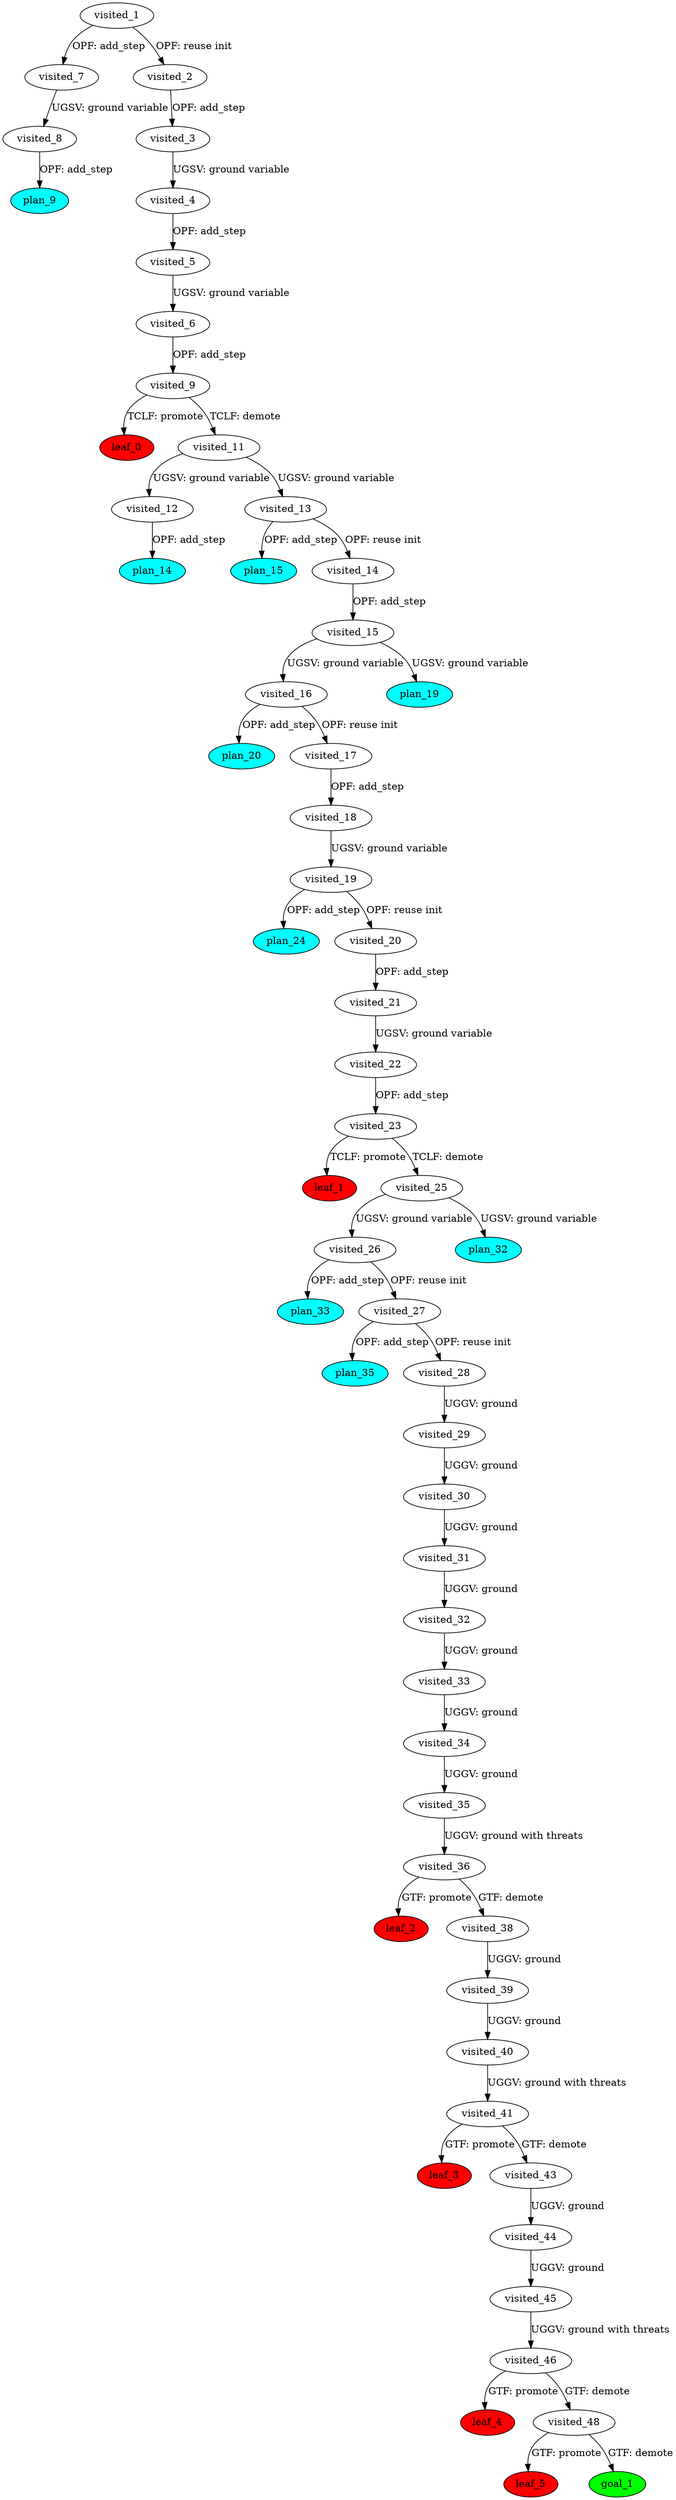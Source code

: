 digraph {
	"d4063329-8bc9-2f2f-1b44-b1bdd72a51df" [label=plan_0 fillcolor=cyan style=filled]
	"d4063329-8bc9-2f2f-1b44-b1bdd72a51df" [label=visited_1 fillcolor=white style=filled]
	"7708dc48-eb5d-a5d1-35cc-4b7fec490001" [label=plan_1 fillcolor=cyan style=filled]
	"d4063329-8bc9-2f2f-1b44-b1bdd72a51df" -> "7708dc48-eb5d-a5d1-35cc-4b7fec490001" [label="OPF: add_step"]
	"7b0f161d-a69a-8cf4-986b-d902c27232bd" [label=plan_2 fillcolor=cyan style=filled]
	"d4063329-8bc9-2f2f-1b44-b1bdd72a51df" -> "7b0f161d-a69a-8cf4-986b-d902c27232bd" [label="OPF: reuse init"]
	"7b0f161d-a69a-8cf4-986b-d902c27232bd" [label=visited_2 fillcolor=white style=filled]
	"4063e418-7057-cf3c-ee5e-a3965b06a536" [label=plan_3 fillcolor=cyan style=filled]
	"7b0f161d-a69a-8cf4-986b-d902c27232bd" -> "4063e418-7057-cf3c-ee5e-a3965b06a536" [label="OPF: add_step"]
	"4063e418-7057-cf3c-ee5e-a3965b06a536" [label=visited_3 fillcolor=white style=filled]
	"41de0ec0-6289-758b-a5a9-307784fbe2f7" [label=plan_4 fillcolor=cyan style=filled]
	"4063e418-7057-cf3c-ee5e-a3965b06a536" -> "41de0ec0-6289-758b-a5a9-307784fbe2f7" [label="UGSV: ground variable"]
	"41de0ec0-6289-758b-a5a9-307784fbe2f7" [label=visited_4 fillcolor=white style=filled]
	"b896be87-5847-d4dc-b78d-08f8309a0cc9" [label=plan_5 fillcolor=cyan style=filled]
	"41de0ec0-6289-758b-a5a9-307784fbe2f7" -> "b896be87-5847-d4dc-b78d-08f8309a0cc9" [label="OPF: add_step"]
	"b896be87-5847-d4dc-b78d-08f8309a0cc9" [label=visited_5 fillcolor=white style=filled]
	"85288173-4ef0-507f-44cc-42aa247c9d40" [label=plan_6 fillcolor=cyan style=filled]
	"b896be87-5847-d4dc-b78d-08f8309a0cc9" -> "85288173-4ef0-507f-44cc-42aa247c9d40" [label="UGSV: ground variable"]
	"85288173-4ef0-507f-44cc-42aa247c9d40" [label=visited_6 fillcolor=white style=filled]
	"5d04ed2a-73c0-d220-bcb3-82b1198fd0e4" [label=plan_7 fillcolor=cyan style=filled]
	"85288173-4ef0-507f-44cc-42aa247c9d40" -> "5d04ed2a-73c0-d220-bcb3-82b1198fd0e4" [label="OPF: add_step"]
	"7708dc48-eb5d-a5d1-35cc-4b7fec490001" [label=visited_7 fillcolor=white style=filled]
	"8ba2b870-33c6-906c-25a9-5ef281c6d68f" [label=plan_8 fillcolor=cyan style=filled]
	"7708dc48-eb5d-a5d1-35cc-4b7fec490001" -> "8ba2b870-33c6-906c-25a9-5ef281c6d68f" [label="UGSV: ground variable"]
	"8ba2b870-33c6-906c-25a9-5ef281c6d68f" [label=visited_8 fillcolor=white style=filled]
	"6e893264-40ae-c033-8d99-c9a4575dbdfe" [label=plan_9 fillcolor=cyan style=filled]
	"8ba2b870-33c6-906c-25a9-5ef281c6d68f" -> "6e893264-40ae-c033-8d99-c9a4575dbdfe" [label="OPF: add_step"]
	"5d04ed2a-73c0-d220-bcb3-82b1198fd0e4" [label=visited_9 fillcolor=white style=filled]
	"88363862-dc95-6c85-f40b-85f81dfdfeff" [label=plan_10 fillcolor=cyan style=filled]
	"5d04ed2a-73c0-d220-bcb3-82b1198fd0e4" -> "88363862-dc95-6c85-f40b-85f81dfdfeff" [label="TCLF: promote"]
	"f92a4b01-fdc3-b80c-598d-e9d6104ec94f" [label=plan_11 fillcolor=cyan style=filled]
	"5d04ed2a-73c0-d220-bcb3-82b1198fd0e4" -> "f92a4b01-fdc3-b80c-598d-e9d6104ec94f" [label="TCLF: demote"]
	"88363862-dc95-6c85-f40b-85f81dfdfeff" [label=visited_10 fillcolor=white style=filled]
	"88363862-dc95-6c85-f40b-85f81dfdfeff" [label=leaf_0 fillcolor=red style=filled]
	"f92a4b01-fdc3-b80c-598d-e9d6104ec94f" [label=visited_11 fillcolor=white style=filled]
	"e099bd23-004d-ac0b-ff5f-6f6681b70630" [label=plan_12 fillcolor=cyan style=filled]
	"f92a4b01-fdc3-b80c-598d-e9d6104ec94f" -> "e099bd23-004d-ac0b-ff5f-6f6681b70630" [label="UGSV: ground variable"]
	"96c77e35-410c-53c6-c4f2-9f9680719434" [label=plan_13 fillcolor=cyan style=filled]
	"f92a4b01-fdc3-b80c-598d-e9d6104ec94f" -> "96c77e35-410c-53c6-c4f2-9f9680719434" [label="UGSV: ground variable"]
	"e099bd23-004d-ac0b-ff5f-6f6681b70630" [label=visited_12 fillcolor=white style=filled]
	"a21d33e2-ce0b-64dd-ad41-a3f2af81f443" [label=plan_14 fillcolor=cyan style=filled]
	"e099bd23-004d-ac0b-ff5f-6f6681b70630" -> "a21d33e2-ce0b-64dd-ad41-a3f2af81f443" [label="OPF: add_step"]
	"96c77e35-410c-53c6-c4f2-9f9680719434" [label=visited_13 fillcolor=white style=filled]
	"f5a80345-aa29-7702-5c01-b9bd7e50786b" [label=plan_15 fillcolor=cyan style=filled]
	"96c77e35-410c-53c6-c4f2-9f9680719434" -> "f5a80345-aa29-7702-5c01-b9bd7e50786b" [label="OPF: add_step"]
	"f614fd80-d700-dcd8-9a71-7d0b16ba4c42" [label=plan_16 fillcolor=cyan style=filled]
	"96c77e35-410c-53c6-c4f2-9f9680719434" -> "f614fd80-d700-dcd8-9a71-7d0b16ba4c42" [label="OPF: reuse init"]
	"f614fd80-d700-dcd8-9a71-7d0b16ba4c42" [label=visited_14 fillcolor=white style=filled]
	"1ded61be-c9b3-3403-a086-e0984403718d" [label=plan_17 fillcolor=cyan style=filled]
	"f614fd80-d700-dcd8-9a71-7d0b16ba4c42" -> "1ded61be-c9b3-3403-a086-e0984403718d" [label="OPF: add_step"]
	"1ded61be-c9b3-3403-a086-e0984403718d" [label=visited_15 fillcolor=white style=filled]
	"746750f0-16c2-2543-e12c-059e29350639" [label=plan_18 fillcolor=cyan style=filled]
	"1ded61be-c9b3-3403-a086-e0984403718d" -> "746750f0-16c2-2543-e12c-059e29350639" [label="UGSV: ground variable"]
	"9e87204c-491c-aba9-c7e4-85eb404c3b05" [label=plan_19 fillcolor=cyan style=filled]
	"1ded61be-c9b3-3403-a086-e0984403718d" -> "9e87204c-491c-aba9-c7e4-85eb404c3b05" [label="UGSV: ground variable"]
	"746750f0-16c2-2543-e12c-059e29350639" [label=visited_16 fillcolor=white style=filled]
	"a4bebbbb-9c77-d0df-5ba9-36d543cd1818" [label=plan_20 fillcolor=cyan style=filled]
	"746750f0-16c2-2543-e12c-059e29350639" -> "a4bebbbb-9c77-d0df-5ba9-36d543cd1818" [label="OPF: add_step"]
	"4dfb53ff-c875-08da-9488-b87803b9fa7b" [label=plan_21 fillcolor=cyan style=filled]
	"746750f0-16c2-2543-e12c-059e29350639" -> "4dfb53ff-c875-08da-9488-b87803b9fa7b" [label="OPF: reuse init"]
	"4dfb53ff-c875-08da-9488-b87803b9fa7b" [label=visited_17 fillcolor=white style=filled]
	"7dc91d50-bf8b-206d-6185-c7ca438a2160" [label=plan_22 fillcolor=cyan style=filled]
	"4dfb53ff-c875-08da-9488-b87803b9fa7b" -> "7dc91d50-bf8b-206d-6185-c7ca438a2160" [label="OPF: add_step"]
	"7dc91d50-bf8b-206d-6185-c7ca438a2160" [label=visited_18 fillcolor=white style=filled]
	"fc269317-1c20-7fcf-b18e-e1dfc3ca7ab1" [label=plan_23 fillcolor=cyan style=filled]
	"7dc91d50-bf8b-206d-6185-c7ca438a2160" -> "fc269317-1c20-7fcf-b18e-e1dfc3ca7ab1" [label="UGSV: ground variable"]
	"fc269317-1c20-7fcf-b18e-e1dfc3ca7ab1" [label=visited_19 fillcolor=white style=filled]
	"923a8499-ba6a-00f2-eb2c-23c461614300" [label=plan_24 fillcolor=cyan style=filled]
	"fc269317-1c20-7fcf-b18e-e1dfc3ca7ab1" -> "923a8499-ba6a-00f2-eb2c-23c461614300" [label="OPF: add_step"]
	"bdbd9a66-40cf-c6e2-747a-5c9f42f78c75" [label=plan_25 fillcolor=cyan style=filled]
	"fc269317-1c20-7fcf-b18e-e1dfc3ca7ab1" -> "bdbd9a66-40cf-c6e2-747a-5c9f42f78c75" [label="OPF: reuse init"]
	"bdbd9a66-40cf-c6e2-747a-5c9f42f78c75" [label=visited_20 fillcolor=white style=filled]
	"df31e13c-d32f-b41d-231a-e388466e8bc5" [label=plan_26 fillcolor=cyan style=filled]
	"bdbd9a66-40cf-c6e2-747a-5c9f42f78c75" -> "df31e13c-d32f-b41d-231a-e388466e8bc5" [label="OPF: add_step"]
	"df31e13c-d32f-b41d-231a-e388466e8bc5" [label=visited_21 fillcolor=white style=filled]
	"9a72a255-a614-8099-d9f5-7ccf78f75278" [label=plan_27 fillcolor=cyan style=filled]
	"df31e13c-d32f-b41d-231a-e388466e8bc5" -> "9a72a255-a614-8099-d9f5-7ccf78f75278" [label="UGSV: ground variable"]
	"9a72a255-a614-8099-d9f5-7ccf78f75278" [label=visited_22 fillcolor=white style=filled]
	"280cc614-c6fb-13f1-a8bc-2433b4e2dee6" [label=plan_28 fillcolor=cyan style=filled]
	"9a72a255-a614-8099-d9f5-7ccf78f75278" -> "280cc614-c6fb-13f1-a8bc-2433b4e2dee6" [label="OPF: add_step"]
	"280cc614-c6fb-13f1-a8bc-2433b4e2dee6" [label=visited_23 fillcolor=white style=filled]
	"cd58133e-a548-dc67-1969-5e4ee413728a" [label=plan_29 fillcolor=cyan style=filled]
	"280cc614-c6fb-13f1-a8bc-2433b4e2dee6" -> "cd58133e-a548-dc67-1969-5e4ee413728a" [label="TCLF: promote"]
	"b61072f8-def6-455a-ffa4-777d0b30ed86" [label=plan_30 fillcolor=cyan style=filled]
	"280cc614-c6fb-13f1-a8bc-2433b4e2dee6" -> "b61072f8-def6-455a-ffa4-777d0b30ed86" [label="TCLF: demote"]
	"cd58133e-a548-dc67-1969-5e4ee413728a" [label=visited_24 fillcolor=white style=filled]
	"cd58133e-a548-dc67-1969-5e4ee413728a" [label=leaf_1 fillcolor=red style=filled]
	"b61072f8-def6-455a-ffa4-777d0b30ed86" [label=visited_25 fillcolor=white style=filled]
	"49c651ad-8321-88f2-f760-3ca1c238641b" [label=plan_31 fillcolor=cyan style=filled]
	"b61072f8-def6-455a-ffa4-777d0b30ed86" -> "49c651ad-8321-88f2-f760-3ca1c238641b" [label="UGSV: ground variable"]
	"1e862166-f246-5944-6d29-5f89cb445895" [label=plan_32 fillcolor=cyan style=filled]
	"b61072f8-def6-455a-ffa4-777d0b30ed86" -> "1e862166-f246-5944-6d29-5f89cb445895" [label="UGSV: ground variable"]
	"49c651ad-8321-88f2-f760-3ca1c238641b" [label=visited_26 fillcolor=white style=filled]
	"ecb61f39-927e-1b98-5933-b89e7190d006" [label=plan_33 fillcolor=cyan style=filled]
	"49c651ad-8321-88f2-f760-3ca1c238641b" -> "ecb61f39-927e-1b98-5933-b89e7190d006" [label="OPF: add_step"]
	"e87ddd3e-aa52-a935-0658-6651cf80d962" [label=plan_34 fillcolor=cyan style=filled]
	"49c651ad-8321-88f2-f760-3ca1c238641b" -> "e87ddd3e-aa52-a935-0658-6651cf80d962" [label="OPF: reuse init"]
	"e87ddd3e-aa52-a935-0658-6651cf80d962" [label=visited_27 fillcolor=white style=filled]
	"15dd7bf9-b469-c6f4-80d6-2510e8d2a7f5" [label=plan_35 fillcolor=cyan style=filled]
	"e87ddd3e-aa52-a935-0658-6651cf80d962" -> "15dd7bf9-b469-c6f4-80d6-2510e8d2a7f5" [label="OPF: add_step"]
	"a9b4726d-8719-b151-b8b3-83e631e646e4" [label=plan_36 fillcolor=cyan style=filled]
	"e87ddd3e-aa52-a935-0658-6651cf80d962" -> "a9b4726d-8719-b151-b8b3-83e631e646e4" [label="OPF: reuse init"]
	"a9b4726d-8719-b151-b8b3-83e631e646e4" [label=visited_28 fillcolor=white style=filled]
	"34261533-0bad-7c12-55d2-753864a4f4eb" [label=plan_37 fillcolor=cyan style=filled]
	"a9b4726d-8719-b151-b8b3-83e631e646e4" -> "34261533-0bad-7c12-55d2-753864a4f4eb" [label="UGGV: ground"]
	"34261533-0bad-7c12-55d2-753864a4f4eb" [label=visited_29 fillcolor=white style=filled]
	"a2b958f0-6347-8f83-0931-e27edd182004" [label=plan_38 fillcolor=cyan style=filled]
	"34261533-0bad-7c12-55d2-753864a4f4eb" -> "a2b958f0-6347-8f83-0931-e27edd182004" [label="UGGV: ground"]
	"a2b958f0-6347-8f83-0931-e27edd182004" [label=visited_30 fillcolor=white style=filled]
	"678cea55-6104-f21f-ea1a-7b7dc584bb5d" [label=plan_39 fillcolor=cyan style=filled]
	"a2b958f0-6347-8f83-0931-e27edd182004" -> "678cea55-6104-f21f-ea1a-7b7dc584bb5d" [label="UGGV: ground"]
	"678cea55-6104-f21f-ea1a-7b7dc584bb5d" [label=visited_31 fillcolor=white style=filled]
	"57746523-a733-c3da-5616-58b0a6befffb" [label=plan_40 fillcolor=cyan style=filled]
	"678cea55-6104-f21f-ea1a-7b7dc584bb5d" -> "57746523-a733-c3da-5616-58b0a6befffb" [label="UGGV: ground"]
	"57746523-a733-c3da-5616-58b0a6befffb" [label=visited_32 fillcolor=white style=filled]
	"19014232-56f1-ba69-7f0f-a8edccb17ae9" [label=plan_41 fillcolor=cyan style=filled]
	"57746523-a733-c3da-5616-58b0a6befffb" -> "19014232-56f1-ba69-7f0f-a8edccb17ae9" [label="UGGV: ground"]
	"19014232-56f1-ba69-7f0f-a8edccb17ae9" [label=visited_33 fillcolor=white style=filled]
	"b4af9db7-4246-c122-ee4e-2fce8de1421a" [label=plan_42 fillcolor=cyan style=filled]
	"19014232-56f1-ba69-7f0f-a8edccb17ae9" -> "b4af9db7-4246-c122-ee4e-2fce8de1421a" [label="UGGV: ground"]
	"b4af9db7-4246-c122-ee4e-2fce8de1421a" [label=visited_34 fillcolor=white style=filled]
	"86961afe-337e-434c-21ec-cbbacf14baf6" [label=plan_43 fillcolor=cyan style=filled]
	"b4af9db7-4246-c122-ee4e-2fce8de1421a" -> "86961afe-337e-434c-21ec-cbbacf14baf6" [label="UGGV: ground"]
	"86961afe-337e-434c-21ec-cbbacf14baf6" [label=visited_35 fillcolor=white style=filled]
	"03923f28-05e1-1504-9dde-7f214e88d4b8" [label=plan_44 fillcolor=cyan style=filled]
	"86961afe-337e-434c-21ec-cbbacf14baf6" -> "03923f28-05e1-1504-9dde-7f214e88d4b8" [label="UGGV: ground with threats"]
	"03923f28-05e1-1504-9dde-7f214e88d4b8" [label=visited_36 fillcolor=white style=filled]
	"69cf3f07-e45e-3d8a-678a-34676711af73" [label=plan_45 fillcolor=cyan style=filled]
	"03923f28-05e1-1504-9dde-7f214e88d4b8" -> "69cf3f07-e45e-3d8a-678a-34676711af73" [label="GTF: promote"]
	"b61bd26a-c0f8-1ab4-f7a6-88253df6cb44" [label=plan_46 fillcolor=cyan style=filled]
	"03923f28-05e1-1504-9dde-7f214e88d4b8" -> "b61bd26a-c0f8-1ab4-f7a6-88253df6cb44" [label="GTF: demote"]
	"69cf3f07-e45e-3d8a-678a-34676711af73" [label=visited_37 fillcolor=white style=filled]
	"69cf3f07-e45e-3d8a-678a-34676711af73" [label=leaf_2 fillcolor=red style=filled]
	"b61bd26a-c0f8-1ab4-f7a6-88253df6cb44" [label=visited_38 fillcolor=white style=filled]
	"8b0f5e73-5df4-b120-2154-085b235329c5" [label=plan_47 fillcolor=cyan style=filled]
	"b61bd26a-c0f8-1ab4-f7a6-88253df6cb44" -> "8b0f5e73-5df4-b120-2154-085b235329c5" [label="UGGV: ground"]
	"8b0f5e73-5df4-b120-2154-085b235329c5" [label=visited_39 fillcolor=white style=filled]
	"0137917d-6fa2-1756-dd1a-62181c0f04de" [label=plan_48 fillcolor=cyan style=filled]
	"8b0f5e73-5df4-b120-2154-085b235329c5" -> "0137917d-6fa2-1756-dd1a-62181c0f04de" [label="UGGV: ground"]
	"0137917d-6fa2-1756-dd1a-62181c0f04de" [label=visited_40 fillcolor=white style=filled]
	"7a0a516a-dca3-b684-350b-5793267c8ece" [label=plan_49 fillcolor=cyan style=filled]
	"0137917d-6fa2-1756-dd1a-62181c0f04de" -> "7a0a516a-dca3-b684-350b-5793267c8ece" [label="UGGV: ground with threats"]
	"7a0a516a-dca3-b684-350b-5793267c8ece" [label=visited_41 fillcolor=white style=filled]
	"a0637077-9500-4cca-7e0e-c151b5f62cfd" [label=plan_50 fillcolor=cyan style=filled]
	"7a0a516a-dca3-b684-350b-5793267c8ece" -> "a0637077-9500-4cca-7e0e-c151b5f62cfd" [label="GTF: promote"]
	"f7faf63f-5a60-c38a-439b-ada294f6ecd7" [label=plan_51 fillcolor=cyan style=filled]
	"7a0a516a-dca3-b684-350b-5793267c8ece" -> "f7faf63f-5a60-c38a-439b-ada294f6ecd7" [label="GTF: demote"]
	"a0637077-9500-4cca-7e0e-c151b5f62cfd" [label=visited_42 fillcolor=white style=filled]
	"a0637077-9500-4cca-7e0e-c151b5f62cfd" [label=leaf_3 fillcolor=red style=filled]
	"f7faf63f-5a60-c38a-439b-ada294f6ecd7" [label=visited_43 fillcolor=white style=filled]
	"cea3f484-5cec-2410-f206-d3360edb0ef2" [label=plan_52 fillcolor=cyan style=filled]
	"f7faf63f-5a60-c38a-439b-ada294f6ecd7" -> "cea3f484-5cec-2410-f206-d3360edb0ef2" [label="UGGV: ground"]
	"cea3f484-5cec-2410-f206-d3360edb0ef2" [label=visited_44 fillcolor=white style=filled]
	"d4e7b68f-b17d-fcc0-e691-130241723ce1" [label=plan_53 fillcolor=cyan style=filled]
	"cea3f484-5cec-2410-f206-d3360edb0ef2" -> "d4e7b68f-b17d-fcc0-e691-130241723ce1" [label="UGGV: ground"]
	"d4e7b68f-b17d-fcc0-e691-130241723ce1" [label=visited_45 fillcolor=white style=filled]
	"40ca81b3-21a0-0ceb-2708-edd6b48e250f" [label=plan_54 fillcolor=cyan style=filled]
	"d4e7b68f-b17d-fcc0-e691-130241723ce1" -> "40ca81b3-21a0-0ceb-2708-edd6b48e250f" [label="UGGV: ground with threats"]
	"40ca81b3-21a0-0ceb-2708-edd6b48e250f" [label=visited_46 fillcolor=white style=filled]
	"ca53a13f-be52-8d43-eabe-c804a147e6c6" [label=plan_55 fillcolor=cyan style=filled]
	"40ca81b3-21a0-0ceb-2708-edd6b48e250f" -> "ca53a13f-be52-8d43-eabe-c804a147e6c6" [label="GTF: promote"]
	"ab933370-e013-238c-8d0c-338392c56544" [label=plan_56 fillcolor=cyan style=filled]
	"40ca81b3-21a0-0ceb-2708-edd6b48e250f" -> "ab933370-e013-238c-8d0c-338392c56544" [label="GTF: demote"]
	"ca53a13f-be52-8d43-eabe-c804a147e6c6" [label=visited_47 fillcolor=white style=filled]
	"ca53a13f-be52-8d43-eabe-c804a147e6c6" [label=leaf_4 fillcolor=red style=filled]
	"ab933370-e013-238c-8d0c-338392c56544" [label=visited_48 fillcolor=white style=filled]
	"eb64c561-767f-4983-f703-9b04635a932e" [label=plan_57 fillcolor=cyan style=filled]
	"ab933370-e013-238c-8d0c-338392c56544" -> "eb64c561-767f-4983-f703-9b04635a932e" [label="GTF: promote"]
	"28f3483f-4f9f-6739-a673-27129e2f7cae" [label=plan_58 fillcolor=cyan style=filled]
	"ab933370-e013-238c-8d0c-338392c56544" -> "28f3483f-4f9f-6739-a673-27129e2f7cae" [label="GTF: demote"]
	"eb64c561-767f-4983-f703-9b04635a932e" [label=visited_49 fillcolor=white style=filled]
	"eb64c561-767f-4983-f703-9b04635a932e" [label=leaf_5 fillcolor=red style=filled]
	"28f3483f-4f9f-6739-a673-27129e2f7cae" [label=visited_50 fillcolor=white style=filled]
	"28f3483f-4f9f-6739-a673-27129e2f7cae" [label=goal_1 fillcolor=green style=filled]
}
